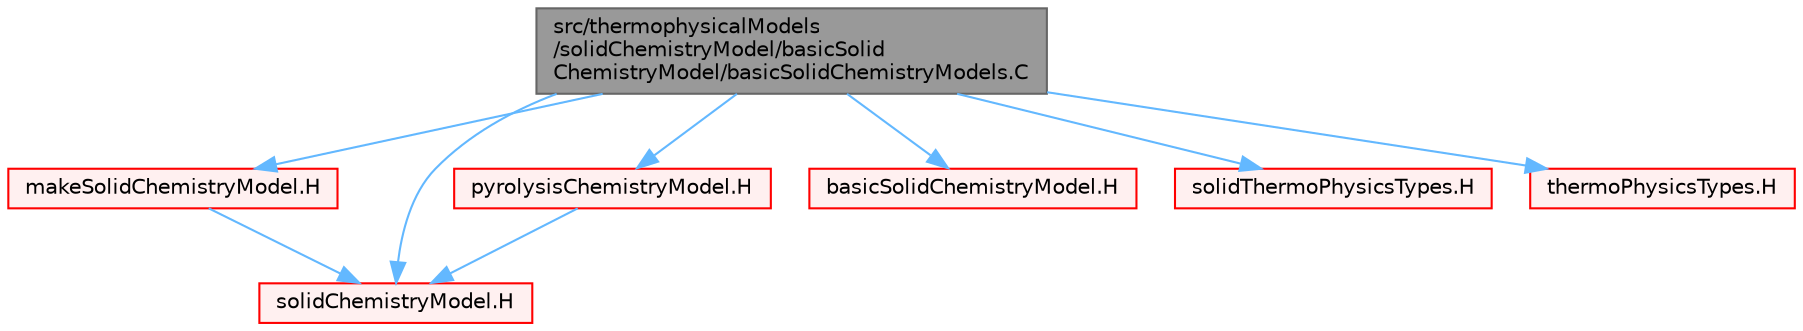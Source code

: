 digraph "src/thermophysicalModels/solidChemistryModel/basicSolidChemistryModel/basicSolidChemistryModels.C"
{
 // LATEX_PDF_SIZE
  bgcolor="transparent";
  edge [fontname=Helvetica,fontsize=10,labelfontname=Helvetica,labelfontsize=10];
  node [fontname=Helvetica,fontsize=10,shape=box,height=0.2,width=0.4];
  Node1 [id="Node000001",label="src/thermophysicalModels\l/solidChemistryModel/basicSolid\lChemistryModel/basicSolidChemistryModels.C",height=0.2,width=0.4,color="gray40", fillcolor="grey60", style="filled", fontcolor="black",tooltip="Creates solid chemistry model instances templated on the type of solid thermodynamics."];
  Node1 -> Node2 [id="edge1_Node000001_Node000002",color="steelblue1",style="solid",tooltip=" "];
  Node2 [id="Node000002",label="makeSolidChemistryModel.H",height=0.2,width=0.4,color="red", fillcolor="#FFF0F0", style="filled",URL="$makeSolidChemistryModel_8H.html",tooltip="Macros for instantiating solid chemistry models."];
  Node2 -> Node3 [id="edge2_Node000002_Node000003",color="steelblue1",style="solid",tooltip=" "];
  Node3 [id="Node000003",label="solidChemistryModel.H",height=0.2,width=0.4,color="red", fillcolor="#FFF0F0", style="filled",URL="$solidChemistryModel_8H.html",tooltip=" "];
  Node1 -> Node390 [id="edge3_Node000001_Node000390",color="steelblue1",style="solid",tooltip=" "];
  Node390 [id="Node000390",label="pyrolysisChemistryModel.H",height=0.2,width=0.4,color="red", fillcolor="#FFF0F0", style="filled",URL="$pyrolysisChemistryModel_8H.html",tooltip=" "];
  Node390 -> Node3 [id="edge4_Node000390_Node000003",color="steelblue1",style="solid",tooltip=" "];
  Node1 -> Node392 [id="edge5_Node000001_Node000392",color="steelblue1",style="solid",tooltip=" "];
  Node392 [id="Node000392",label="basicSolidChemistryModel.H",height=0.2,width=0.4,color="red", fillcolor="#FFF0F0", style="filled",URL="$basicSolidChemistryModel_8H.html",tooltip=" "];
  Node1 -> Node3 [id="edge6_Node000001_Node000003",color="steelblue1",style="solid",tooltip=" "];
  Node1 -> Node410 [id="edge7_Node000001_Node000410",color="steelblue1",style="solid",tooltip=" "];
  Node410 [id="Node000410",label="solidThermoPhysicsTypes.H",height=0.2,width=0.4,color="red", fillcolor="#FFF0F0", style="filled",URL="$solidThermoPhysicsTypes_8H.html",tooltip="Type definitions for solid-thermo-physics models."];
  Node1 -> Node443 [id="edge8_Node000001_Node000443",color="steelblue1",style="solid",tooltip=" "];
  Node443 [id="Node000443",label="thermoPhysicsTypes.H",height=0.2,width=0.4,color="red", fillcolor="#FFF0F0", style="filled",URL="$thermoPhysicsTypes_8H.html",tooltip="Type definitions for thermo-physics models."];
}
